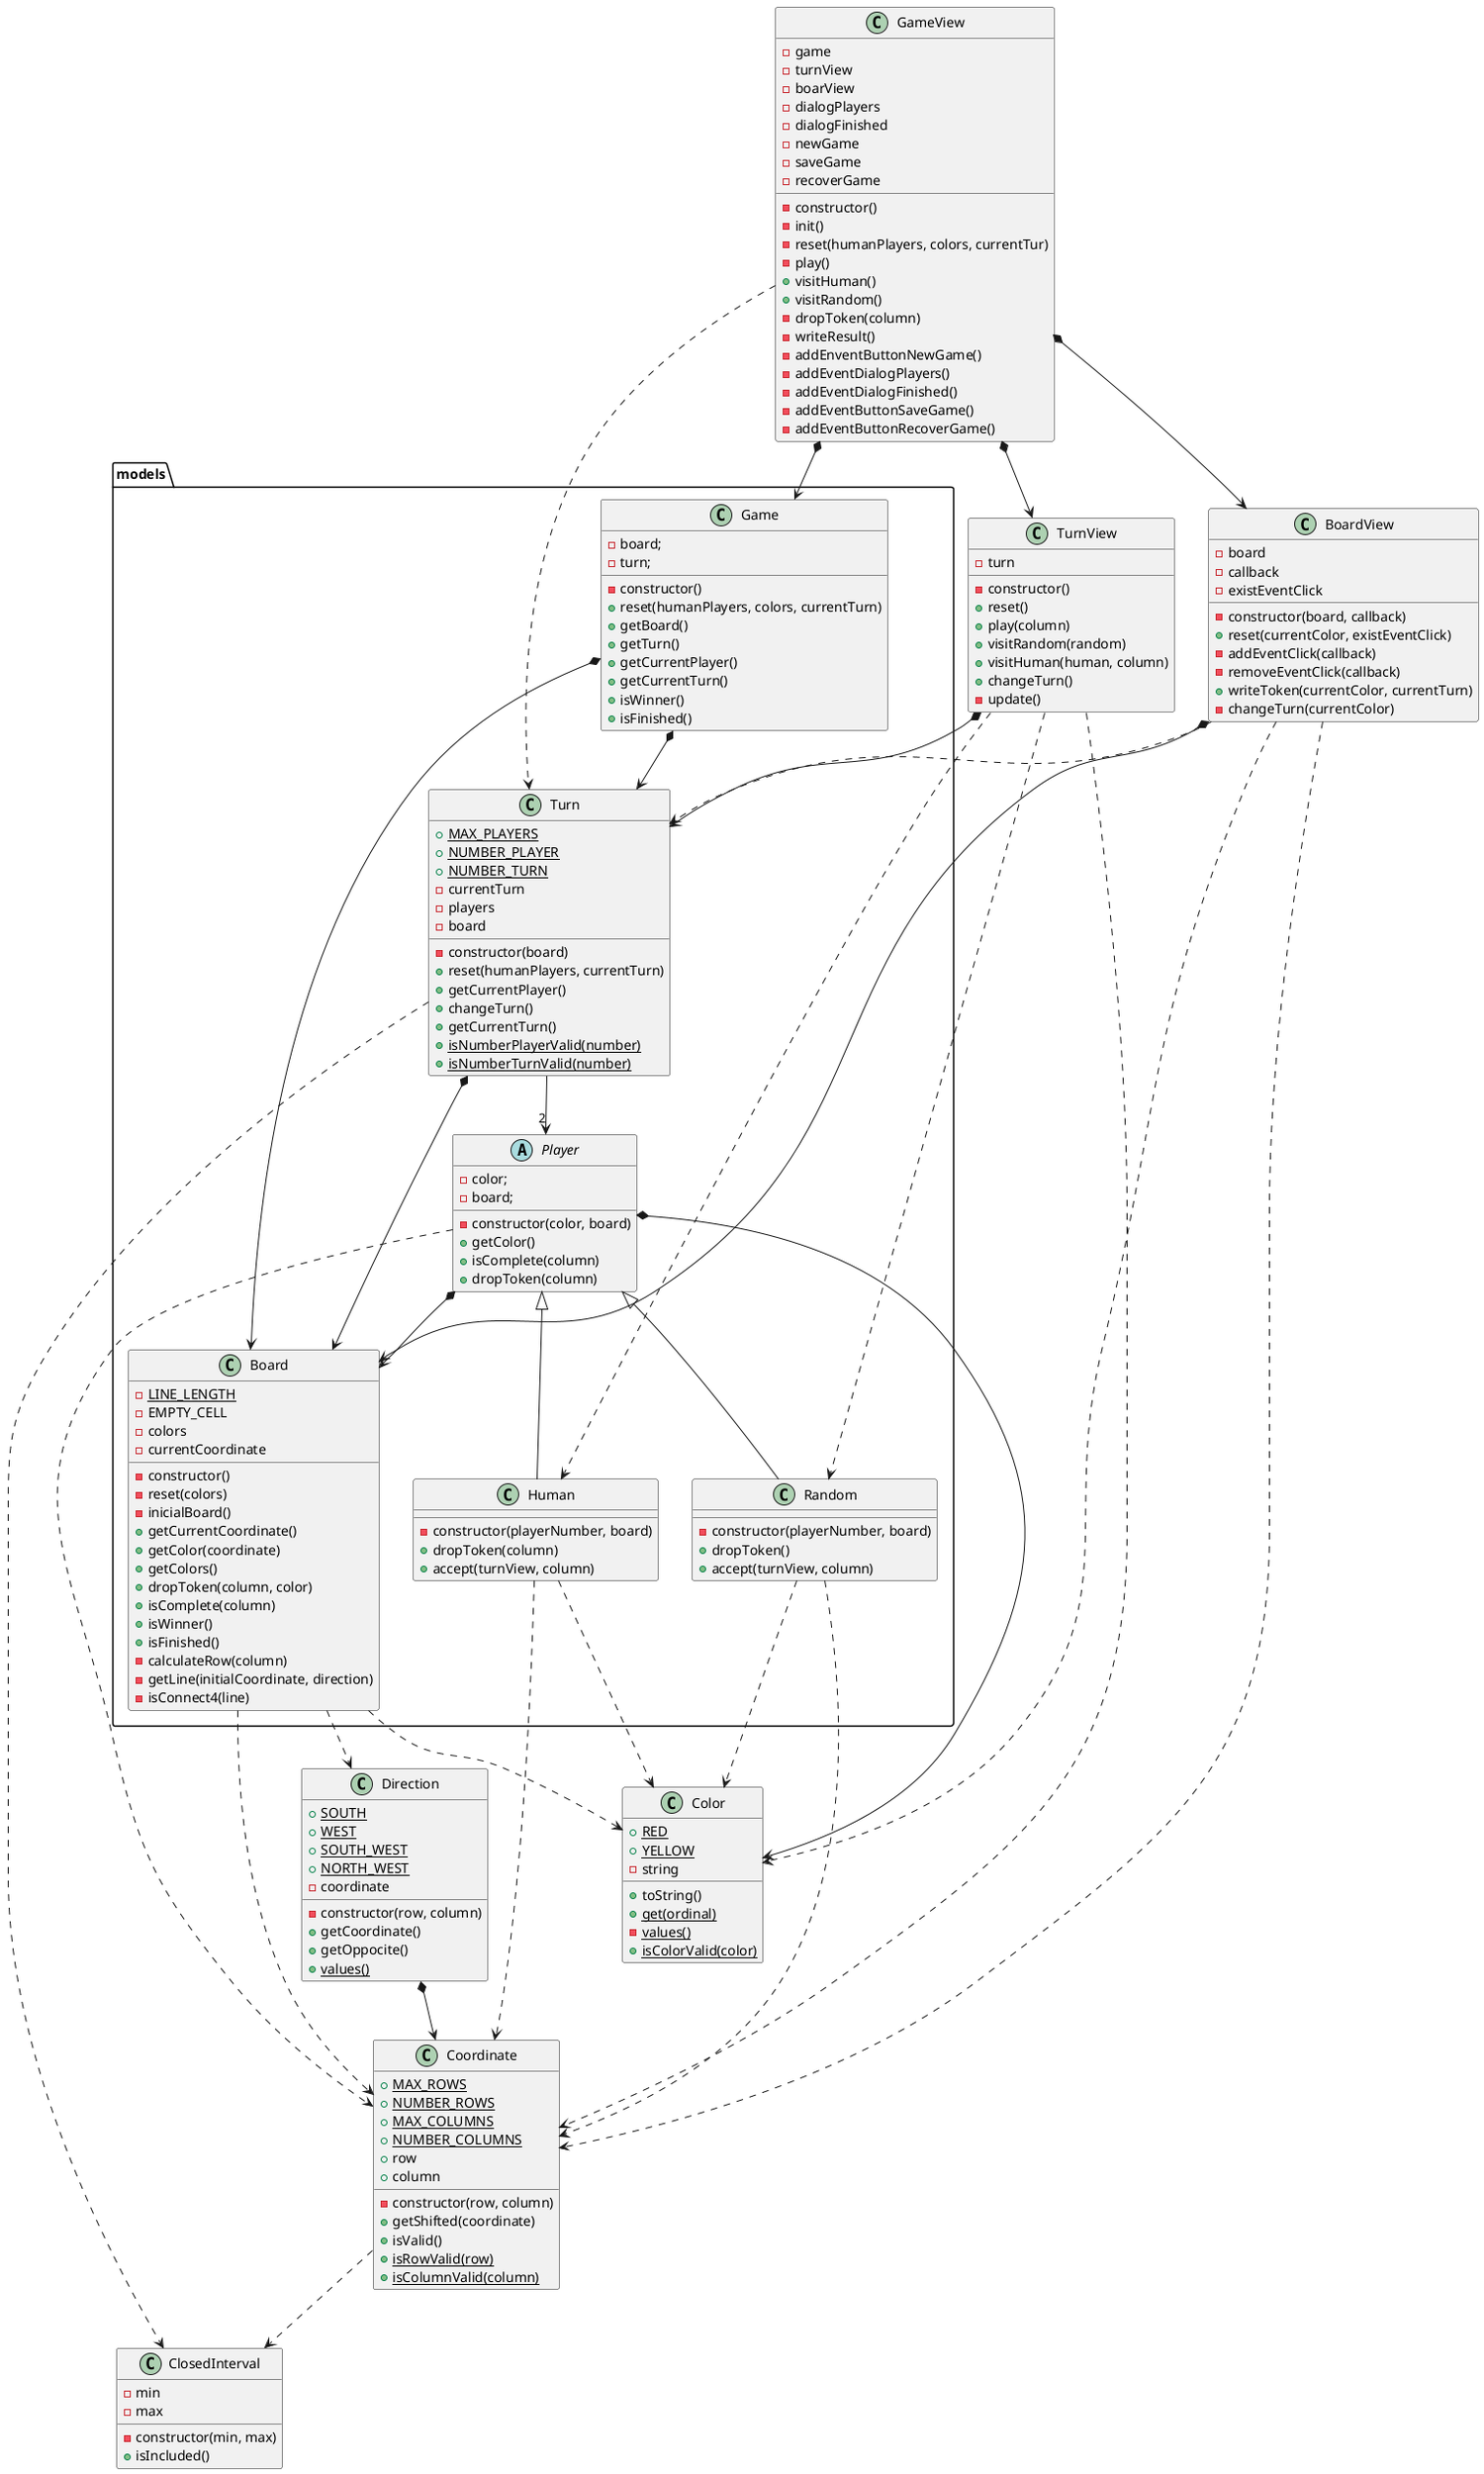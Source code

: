 @startuml

package models {
class Game
class Board
class Turn
abstract class Player
class Random
class Human
}

GameView : - game
GameView : - turnView
GameView : - boarView
GameView : - dialogPlayers
GameView : - dialogFinished
GameView : - newGame
GameView : - saveGame
GameView : - recoverGame
GameView : - constructor()
GameView : - init()
GameView : - reset(humanPlayers, colors, currentTur)
GameView : - play()
GameView : + visitHuman()
GameView : + visitRandom()
GameView : - dropToken(column)
GameView : - writeResult()
GameView : - addEnventButtonNewGame()
GameView : - addEventDialogPlayers()
GameView : - addEventDialogFinished()
GameView : - addEventButtonSaveGame()
GameView : - addEventButtonRecoverGame()
GameView *--> Game
GameView *--> BoardView
GameView *--> TurnView
GameView ..> Turn

TurnView : - turn
TurnView : - constructor()
TurnView : + reset()
TurnView : + play(column)
TurnView : + visitRandom(random)
TurnView : + visitHuman(human, column)
TurnView : + changeTurn()
TurnView : - update()
TurnView *--> Turn
TurnView ..> Coordinate
TurnView ..> Human
TurnView ..> Random

BoardView : - board
BoardView : - callback
BoardView : - existEventClick
BoardView : - constructor(board, callback)
BoardView : + reset(currentColor, existEventClick)
BoardView : - addEventClick(callback)
BoardView : - removeEventClick(callback)
BoardView : + writeToken(currentColor, currentTurn)
BoardView : - changeTurn(currentColor)
BoardView *--> Board
BoardView ..> Coordinate
BoardView ..> Color
BoardView ..> Turn

Game : - board;
Game : - turn;
Game : - constructor()
Game : + reset(humanPlayers, colors, currentTurn)
Game : + getBoard()
Game : + getTurn()
Game : + getCurrentPlayer()
Game : + getCurrentTurn()
Game : + isWinner()
Game : + isFinished()
Game *--> Board
Game *--> Turn

Turn : + {static} MAX_PLAYERS
Turn : + {static} NUMBER_PLAYER
Turn : + {static} NUMBER_TURN
Turn : - currentTurn
Turn : - players
Turn : - board
Turn : - constructor(board)
Turn : + reset(humanPlayers, currentTurn)
Turn : + getCurrentPlayer()
Turn : + changeTurn()
Turn : + getCurrentTurn()
Turn : + {static} isNumberPlayerValid(number)
Turn : + {static} isNumberTurnValid(number)
Turn *--> Board
Turn --> "2" Player
Turn ..>  ClosedInterval

Player : - color;
Player : - board;
Player : - constructor(color, board)
Player : + getColor()
Player : + isComplete(column)
Player : + dropToken(column)
Player *--> Color
Player *--> Board
Player ..> Coordinate
Player <|-- Human
Player <|-- Random

Human : - constructor(playerNumber, board)
Human : + dropToken(column)
Human : + accept(turnView, column)
Human ..> Color 
Human ..> Coordinate

Random : - constructor(playerNumber, board)
Random : + dropToken()
Random : + accept(turnView, column)
Random ..> Color 
Random ..> Coordinate

Color : + {static} RED
Color : + {static} YELLOW
Color : - string
Color : + toString()
Color : + {static} get(ordinal)
Color : - {static} values()
Color : + {static} isColorValid(color) 

Board : - {static} LINE_LENGTH
Board : - EMPTY_CELL
Board : - colors
Board : - currentCoordinate
Board : - constructor()
Board : - reset(colors)
Board : - inicialBoard()

Board : + getCurrentCoordinate()
Board : + getColor(coordinate)
Board : + getColors()
Board : + dropToken(column, color)
Board : + isComplete(column)
Board : + isWinner()
Board : + isFinished()
Board : - calculateRow(column)
Board : - getLine(initialCoordinate, direction)
Board : - isConnect4(line)
Board ..> Color
Board ..> Coordinate
Board ..> Direction

Direction : + {static} SOUTH
Direction : + {static} WEST
Direction : + {static} SOUTH_WEST
Direction : + {static} NORTH_WEST
Direction : - coordinate
Direction : - constructor(row, column)
Direction : + getCoordinate() 
Direction : + getOppocite()
Direction : + {static} values()
Direction *--> Coordinate

Coordinate : + {static} MAX_ROWS
Coordinate : + {static} NUMBER_ROWS
Coordinate : + {static} MAX_COLUMNS
Coordinate : + {static} NUMBER_COLUMNS
Coordinate : + row
Coordinate : + column
Coordinate : - constructor(row, column)
Coordinate : + getShifted(coordinate)
Coordinate : + isValid()
Coordinate : + {static} isRowValid(row)
Coordinate : + {static} isColumnValid(column)
Coordinate ..>  ClosedInterval

ClosedInterval : - min
ClosedInterval : - max
ClosedInterval : - constructor(min, max)
ClosedInterval : + isIncluded()

@enduml